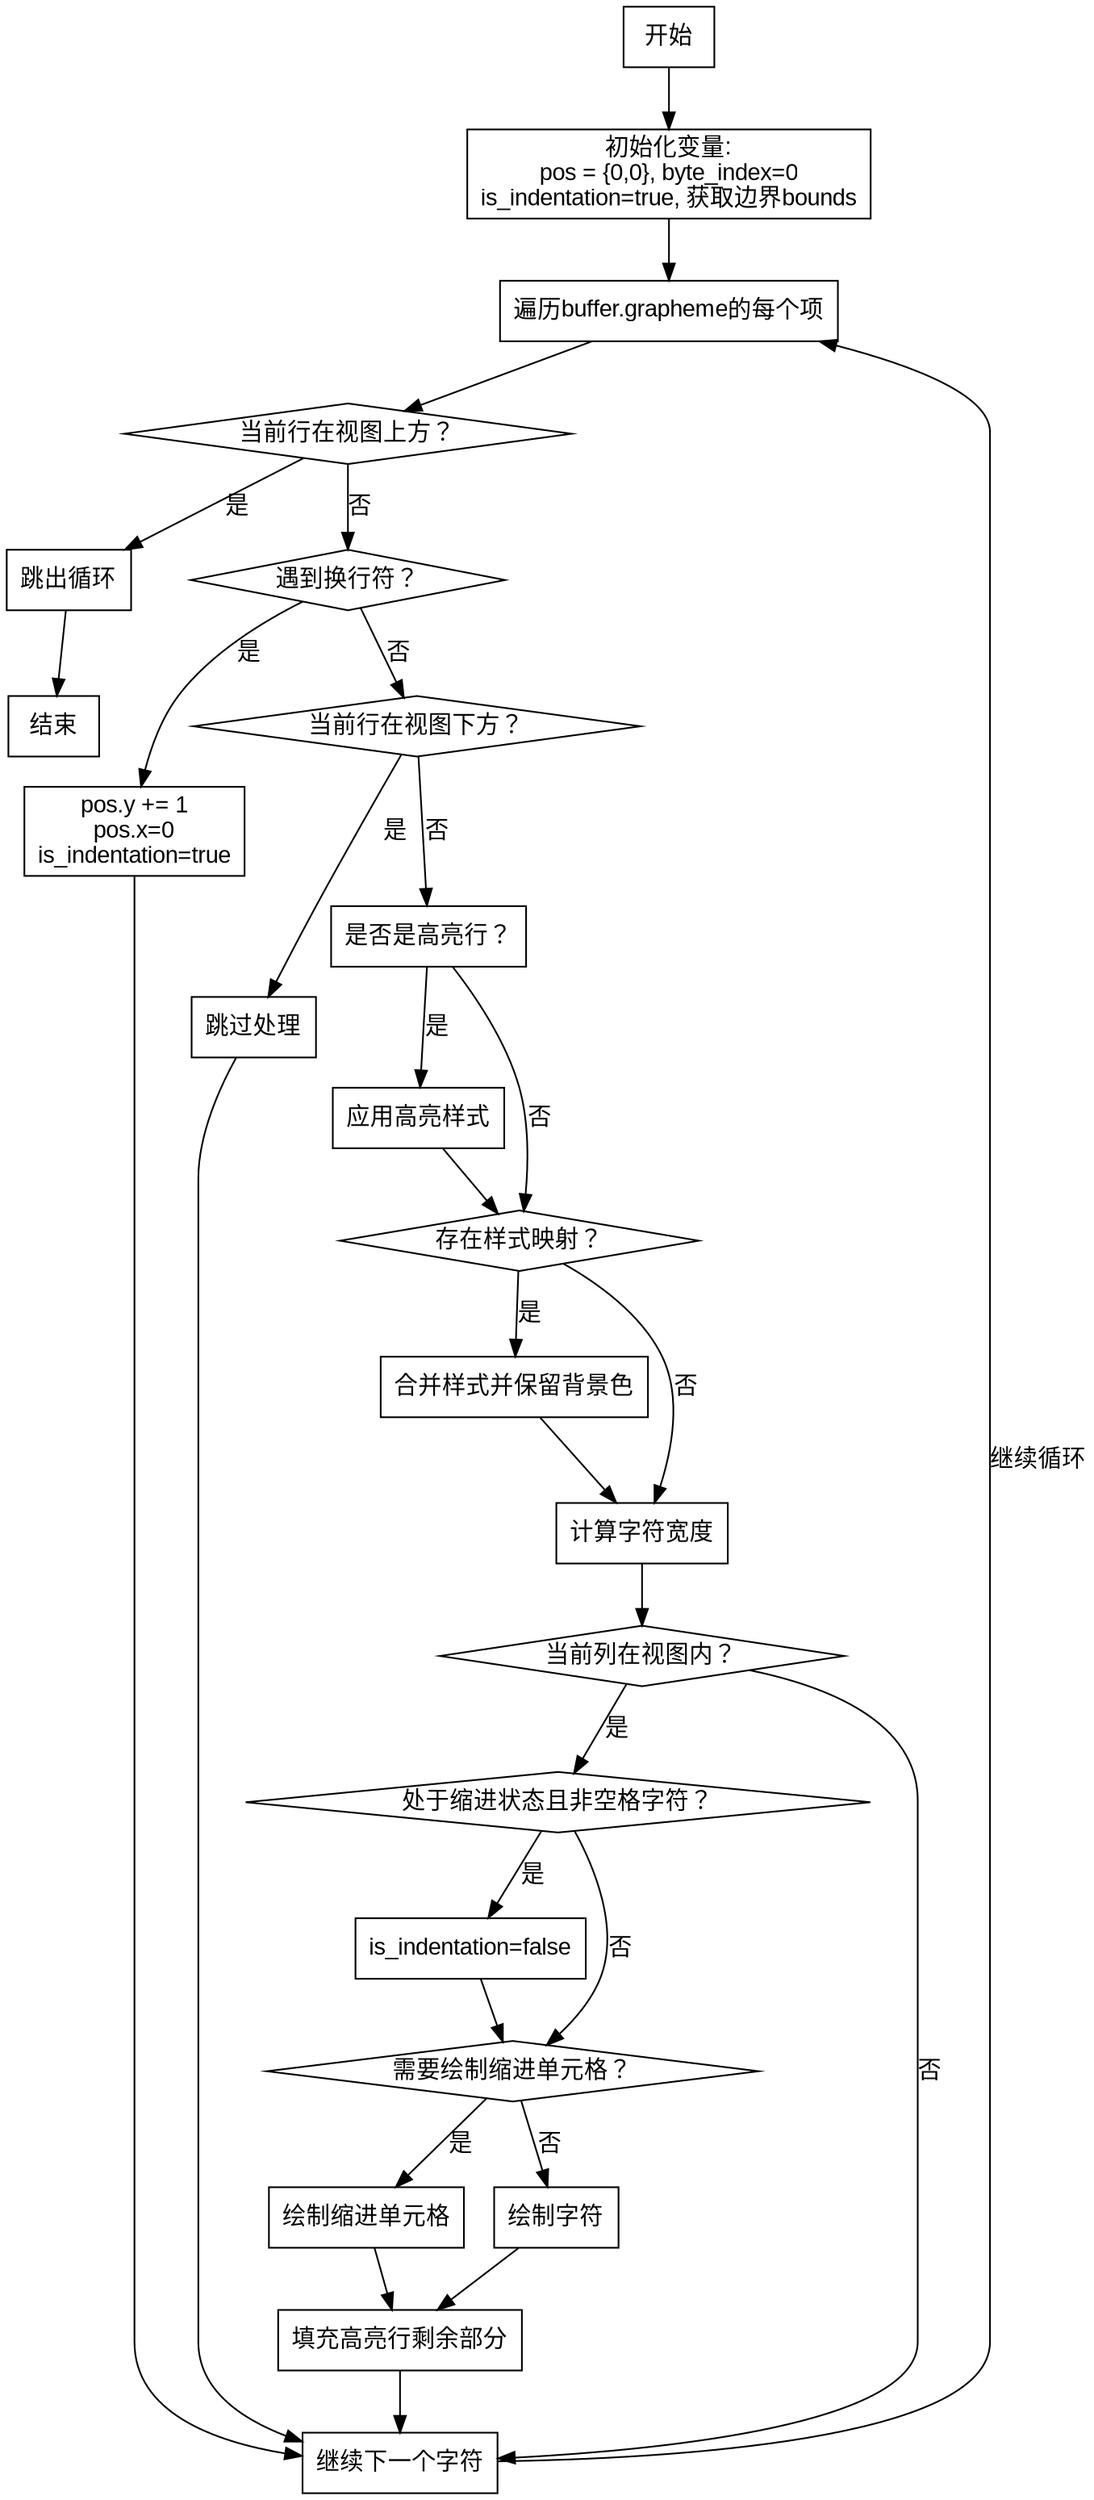 
digraph drawCode {
    node [shape=rectangle, fontname="Arial"];
    edge [fontname="Arial"];

    start [label="开始"];
    init_vars [label="初始化变量:\npos = {0,0}, byte_index=0\nis_indentation=true, 获取边界bounds"];
    loop_start [label="遍历buffer.grapheme的每个项"];
    check_above [label="当前行在视图上方？", shape=diamond];
    break_loop [label="跳出循环"];
    handle_newline [label="遇到换行符？", shape=diamond];
    update_newline [label="pos.y += 1\npos.x=0\nis_indentation=true"];
    check_below [label="当前行在视图下方？", shape=diamond];
    skip_below [label="跳过处理"];
    check_highlight [label="是否是高亮行？"];
    apply_style [label="应用高亮样式"];
    check_style_map [label="存在样式映射？", shape=diamond];
    merge_styles [label="合并样式并保留背景色"];
    calc_width [label="计算字符宽度"];
    check_col_inside [label="当前列在视图内？", shape=diamond];
    check_indent [label="处于缩进状态且非空格字符？", shape=diamond];
    update_indent_flag [label="is_indentation=false"];
    check_indent_cond [label="需要绘制缩进单元格？", shape=diamond];
    draw_indent [label="绘制缩进单元格"];
    draw_char [label="绘制字符"];
    fill_highlight [label="填充高亮行剩余部分"];
    loop_end [label="继续下一个字符"];
    end [label="结束"];

    start -> init_vars;
    init_vars -> loop_start;
    loop_start -> check_above;
    check_above -> break_loop [label="是"];
    check_above -> handle_newline [label="否"];
    
    handle_newline -> update_newline [label="是"];
    handle_newline -> check_below [label="否"];
    update_newline -> loop_end;
    
    check_below -> skip_below [label="是"];
    check_below -> check_highlight [label="否"];
    skip_below -> loop_end;
    
    check_highlight -> apply_style [label="是"];
    check_highlight -> check_style_map [label="否"];
    apply_style -> check_style_map;
    
    check_style_map -> merge_styles [label="是"];
    check_style_map -> calc_width [label="否"];
    merge_styles -> calc_width;
    
    calc_width -> check_col_inside;
    check_col_inside -> check_indent [label="是"];
    check_col_inside -> loop_end [label="否"];
    
    check_indent -> update_indent_flag [label="是"];
    check_indent -> check_indent_cond [label="否"];
    update_indent_flag -> check_indent_cond;
    
    check_indent_cond -> draw_indent [label="是"];
    check_indent_cond -> draw_char [label="否"];
    draw_indent -> fill_highlight;
    draw_char -> fill_highlight;
    
    fill_highlight -> loop_end;
    loop_end -> loop_start [label="继续循环"];
    break_loop -> end;
}
